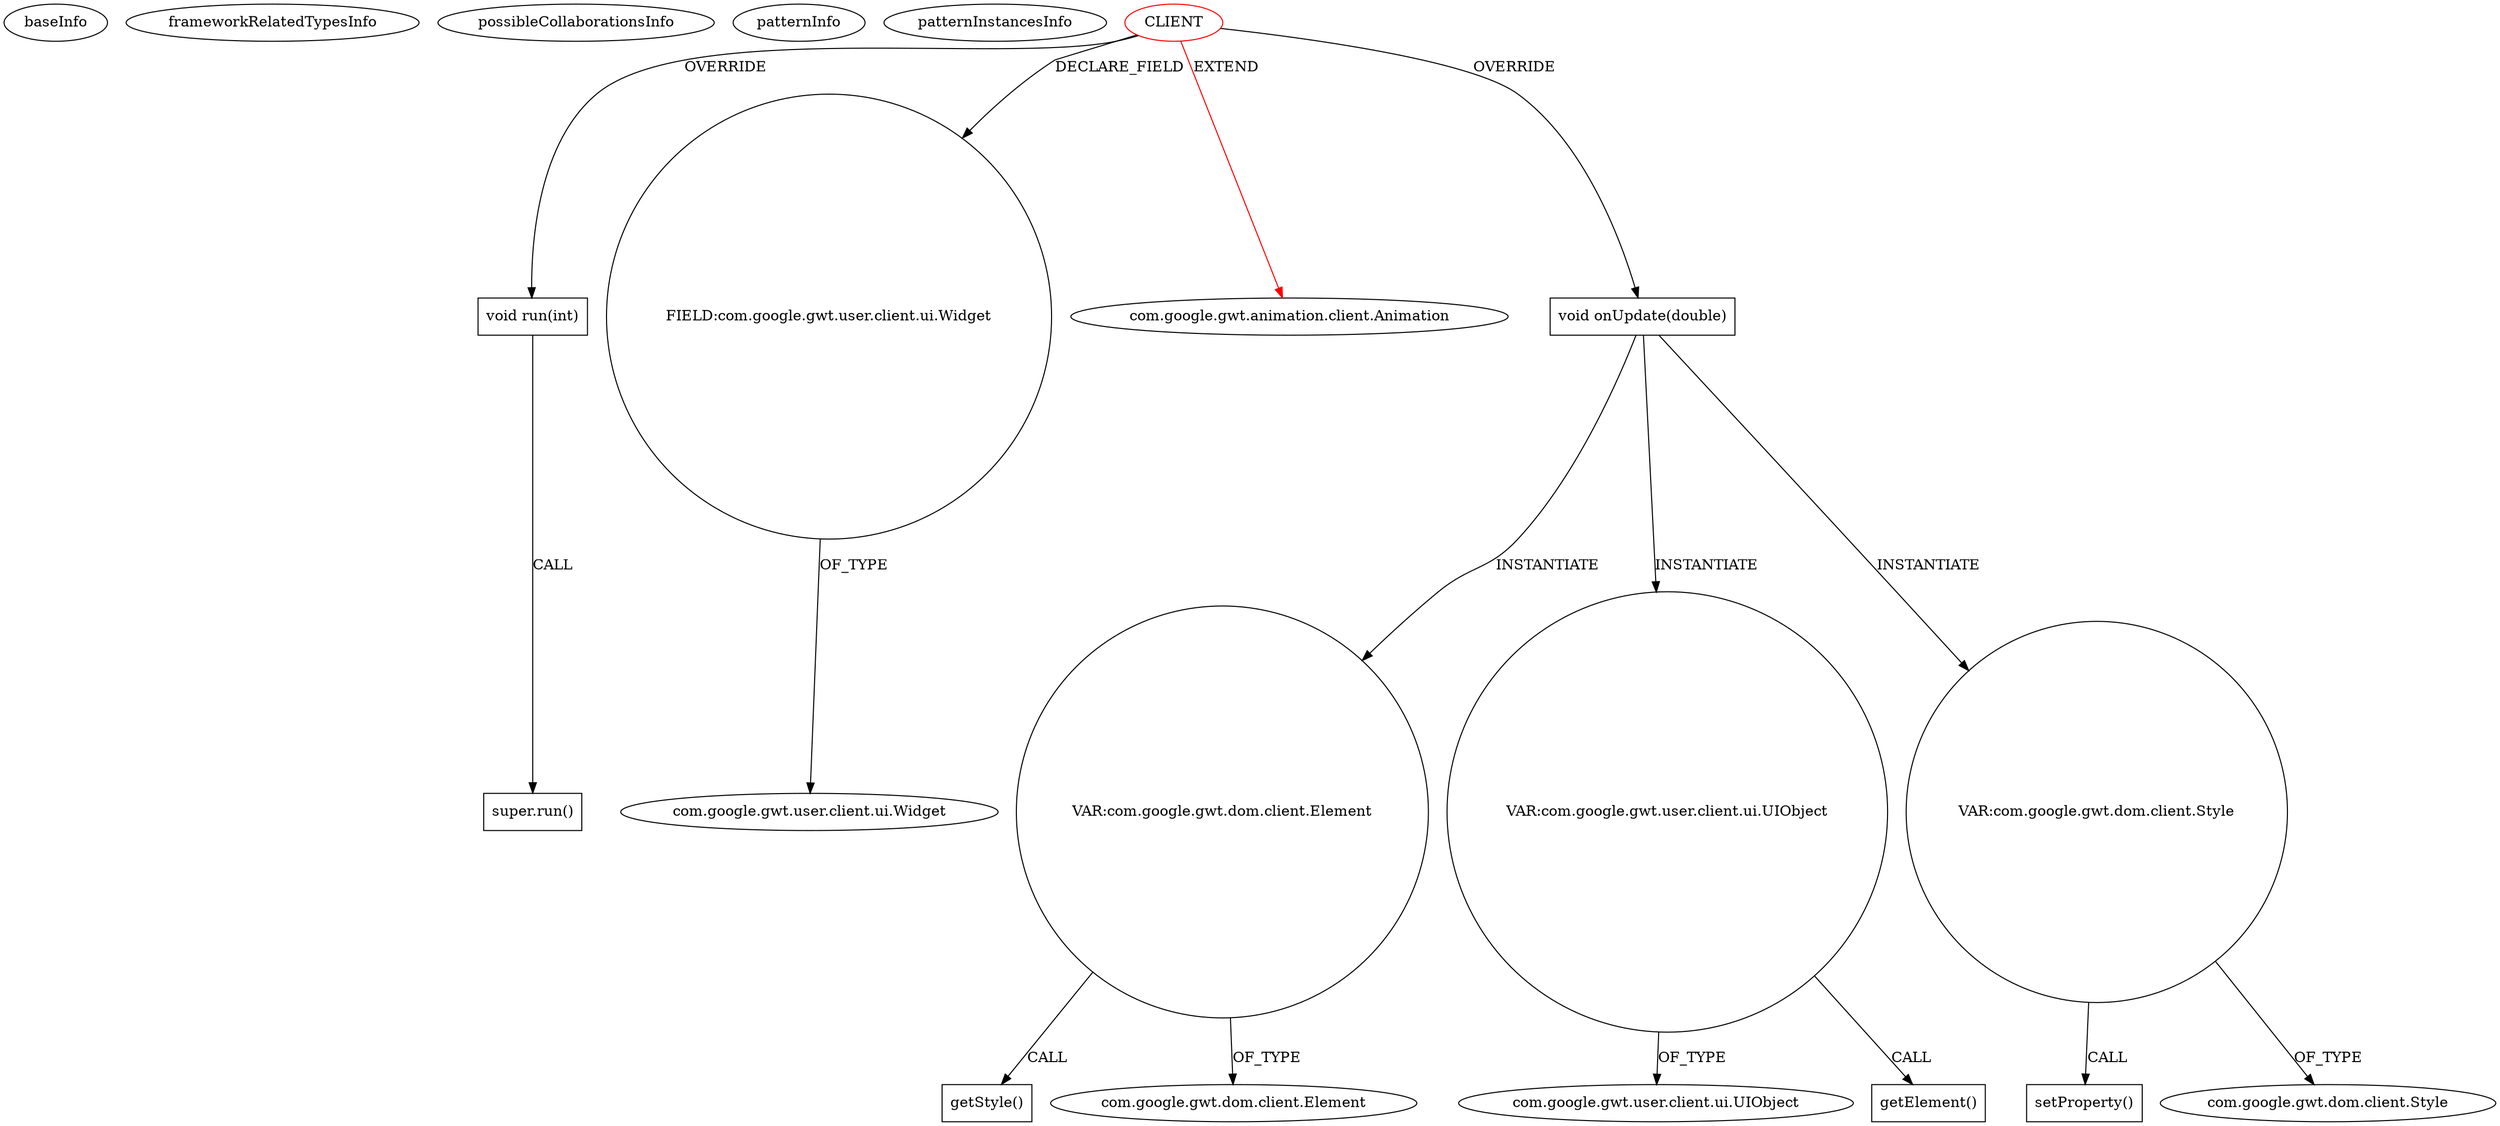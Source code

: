 digraph {
baseInfo[graphId=1952,category="pattern",isAnonymous=false,possibleRelation=false]
frameworkRelatedTypesInfo[0="com.google.gwt.animation.client.Animation"]
possibleCollaborationsInfo[]
patternInfo[frequency=2.0,patternRootClient=0]
patternInstancesInfo[0="vlapan-PhotoBank~/vlapan-PhotoBank/PhotoBank-master/src/com/vlapan/gwt/photobank/client/animation/SlideHorizontal.java~SlideHorizontal~4590",1="vlapan-PhotoBank~/vlapan-PhotoBank/PhotoBank-master/src/com/vlapan/gwt/photobank/client/animation/SlideVertical.java~SlideVertical~4587"]
4[label="void run(int)",vertexType="OVERRIDING_METHOD_DECLARATION",isFrameworkType=false,shape=box]
0[label="CLIENT",vertexType="ROOT_CLIENT_CLASS_DECLARATION",isFrameworkType=false,color=red]
2[label="FIELD:com.google.gwt.user.client.ui.Widget",vertexType="FIELD_DECLARATION",isFrameworkType=false,shape=circle]
5[label="super.run()",vertexType="SUPER_CALL",isFrameworkType=false,shape=box]
1[label="com.google.gwt.animation.client.Animation",vertexType="FRAMEWORK_CLASS_TYPE",isFrameworkType=false]
3[label="com.google.gwt.user.client.ui.Widget",vertexType="FRAMEWORK_CLASS_TYPE",isFrameworkType=false]
6[label="void onUpdate(double)",vertexType="OVERRIDING_METHOD_DECLARATION",isFrameworkType=false,shape=box]
10[label="VAR:com.google.gwt.dom.client.Element",vertexType="VARIABLE_EXPRESION",isFrameworkType=false,shape=circle]
13[label="VAR:com.google.gwt.user.client.ui.UIObject",vertexType="VARIABLE_EXPRESION",isFrameworkType=false,shape=circle]
7[label="VAR:com.google.gwt.dom.client.Style",vertexType="VARIABLE_EXPRESION",isFrameworkType=false,shape=circle]
15[label="com.google.gwt.user.client.ui.UIObject",vertexType="FRAMEWORK_CLASS_TYPE",isFrameworkType=false]
8[label="setProperty()",vertexType="INSIDE_CALL",isFrameworkType=false,shape=box]
9[label="com.google.gwt.dom.client.Style",vertexType="FRAMEWORK_CLASS_TYPE",isFrameworkType=false]
11[label="getStyle()",vertexType="INSIDE_CALL",isFrameworkType=false,shape=box]
12[label="com.google.gwt.dom.client.Element",vertexType="FRAMEWORK_CLASS_TYPE",isFrameworkType=false]
14[label="getElement()",vertexType="INSIDE_CALL",isFrameworkType=false,shape=box]
10->12[label="OF_TYPE"]
0->2[label="DECLARE_FIELD"]
10->11[label="CALL"]
7->8[label="CALL"]
6->10[label="INSTANTIATE"]
0->6[label="OVERRIDE"]
6->7[label="INSTANTIATE"]
6->13[label="INSTANTIATE"]
0->1[label="EXTEND",color=red]
13->14[label="CALL"]
0->4[label="OVERRIDE"]
4->5[label="CALL"]
2->3[label="OF_TYPE"]
13->15[label="OF_TYPE"]
7->9[label="OF_TYPE"]
}
